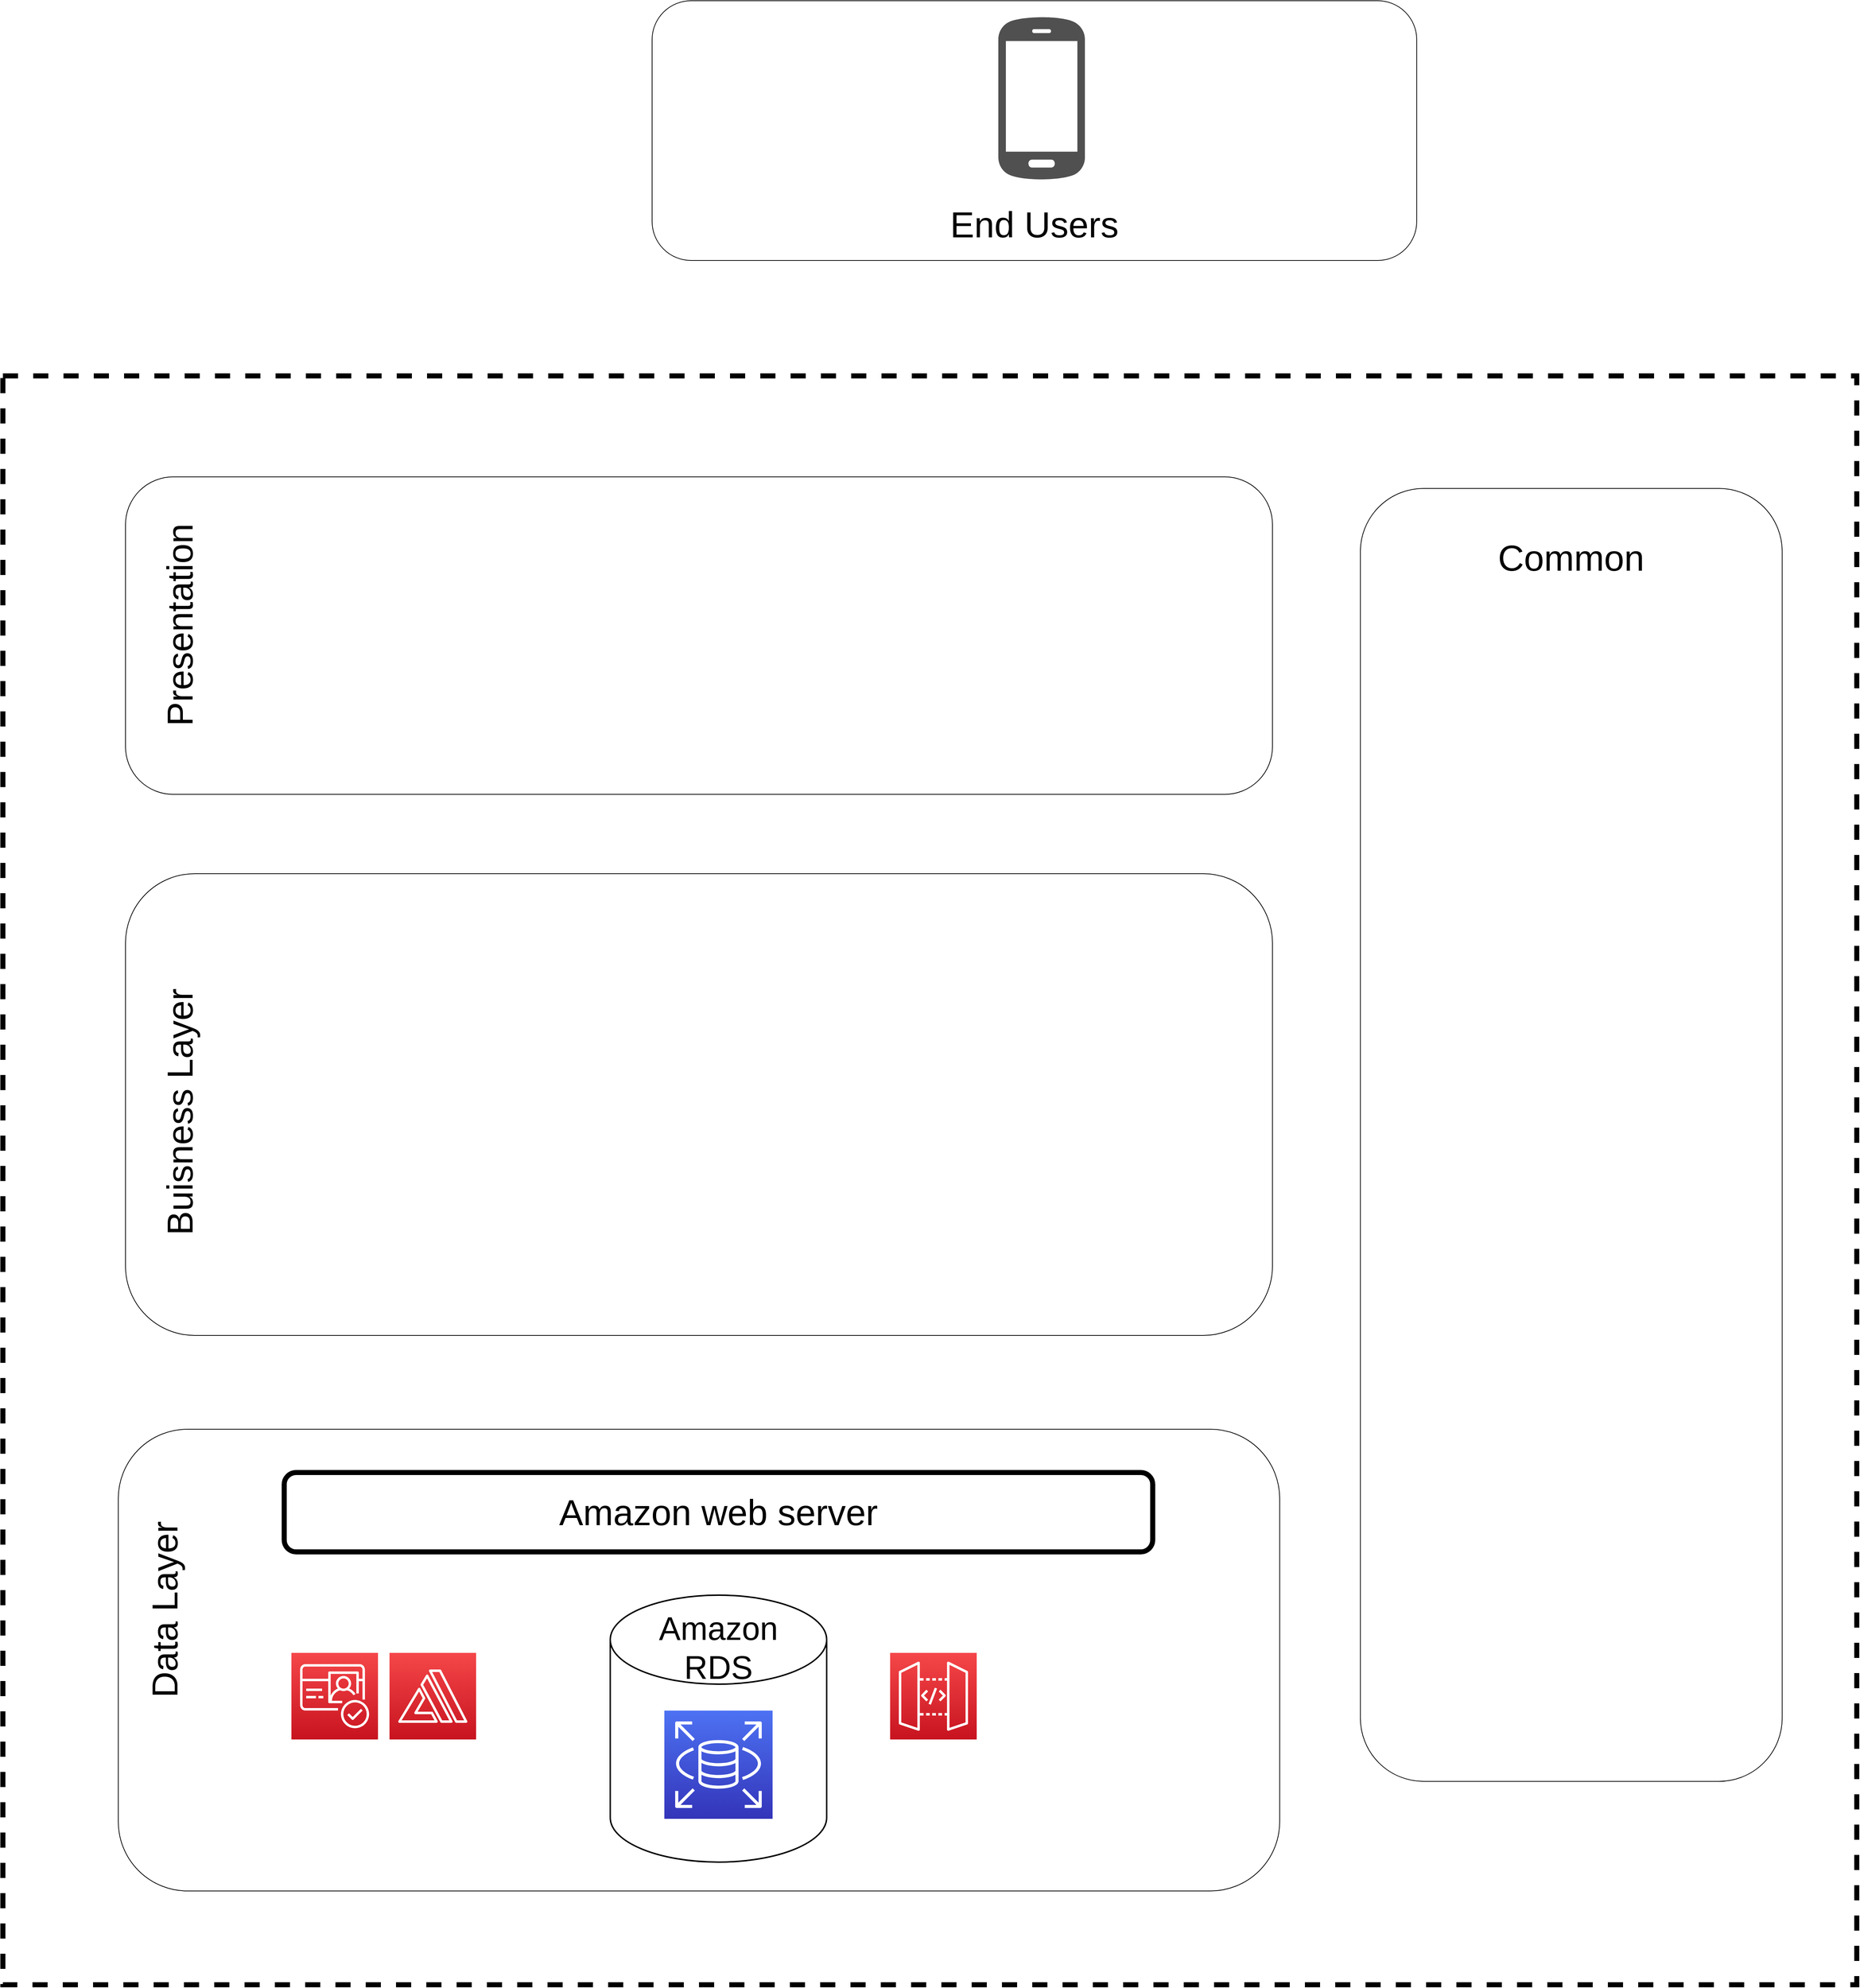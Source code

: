 <mxfile version="14.6.9" type="github"><diagram id="Ht1M8jgEwFfnCIfOTk4-" name="Page-1"><mxGraphModel dx="6359" dy="3562" grid="1" gridSize="10" guides="1" tooltips="1" connect="1" arrows="1" fold="1" page="1" pageScale="1" pageWidth="1169" pageHeight="827" math="0" shadow="0"><root><mxCell id="0"/><mxCell id="1" parent="0"/><mxCell id="7ZSl48AHXB3JZgz-vE2U-16" value="" style="rounded=0;whiteSpace=wrap;html=1;fillColor=none;dashed=1;glass=0;sketch=0;shadow=0;strokeWidth=7;" vertex="1" parent="1"><mxGeometry x="-1120" y="-140" width="2570" height="2230" as="geometry"/></mxCell><mxCell id="7ZSl48AHXB3JZgz-vE2U-1" value="" style="rounded=1;whiteSpace=wrap;html=1;" vertex="1" parent="1"><mxGeometry x="-950" width="1590" height="440" as="geometry"/></mxCell><mxCell id="7ZSl48AHXB3JZgz-vE2U-2" value="" style="rounded=1;whiteSpace=wrap;html=1;" vertex="1" parent="1"><mxGeometry x="-960" y="1320" width="1610" height="640" as="geometry"/></mxCell><mxCell id="7ZSl48AHXB3JZgz-vE2U-3" value="" style="rounded=1;whiteSpace=wrap;html=1;" vertex="1" parent="1"><mxGeometry x="-950" y="550" width="1590" height="640" as="geometry"/></mxCell><mxCell id="7ZSl48AHXB3JZgz-vE2U-4" value="&lt;font style=&quot;font-size: 50px&quot;&gt;Presentation&lt;/font&gt;" style="text;html=1;strokeColor=none;fillColor=none;align=center;verticalAlign=middle;whiteSpace=wrap;rounded=0;rotation=-90;" vertex="1" parent="1"><mxGeometry x="-960" y="180" width="170" height="50" as="geometry"/></mxCell><mxCell id="7ZSl48AHXB3JZgz-vE2U-7" value="&lt;font style=&quot;font-size: 50px&quot;&gt;Buisness&lt;/font&gt;&lt;font style=&quot;font-size: 50px&quot;&gt; Layer&lt;/font&gt;" style="text;html=1;strokeColor=none;fillColor=none;align=center;verticalAlign=middle;whiteSpace=wrap;rounded=0;rotation=-90;" vertex="1" parent="1"><mxGeometry x="-1060" y="855" width="370" height="50" as="geometry"/></mxCell><mxCell id="7ZSl48AHXB3JZgz-vE2U-8" value="&lt;font style=&quot;font-size: 50px&quot;&gt;Data Layer&lt;/font&gt;" style="text;html=1;strokeColor=none;fillColor=none;align=center;verticalAlign=middle;whiteSpace=wrap;rounded=0;rotation=-90;" vertex="1" parent="1"><mxGeometry x="-1020" y="1547.5" width="247.5" height="45" as="geometry"/></mxCell><mxCell id="7ZSl48AHXB3JZgz-vE2U-10" value="" style="rounded=1;whiteSpace=wrap;html=1;rotation=90;" vertex="1" parent="1"><mxGeometry x="158.17" y="619.65" width="1792.18" height="584.76" as="geometry"/></mxCell><mxCell id="7ZSl48AHXB3JZgz-vE2U-11" value="&lt;div style=&quot;font-size: 50px&quot;&gt;&lt;font style=&quot;font-size: 50px&quot;&gt;Common&lt;/font&gt;&lt;/div&gt;&lt;div&gt;&lt;br&gt;&lt;/div&gt;" style="text;html=1;strokeColor=none;fillColor=none;align=center;verticalAlign=middle;whiteSpace=wrap;rounded=0;" vertex="1" parent="1"><mxGeometry x="1034.26" y="110" width="40" height="20" as="geometry"/></mxCell><mxCell id="7ZSl48AHXB3JZgz-vE2U-12" value="" style="rounded=1;whiteSpace=wrap;html=1;" vertex="1" parent="1"><mxGeometry x="-220" y="-660" width="1060" height="360" as="geometry"/></mxCell><mxCell id="7ZSl48AHXB3JZgz-vE2U-14" value="" style="pointerEvents=1;shadow=0;dashed=0;html=1;strokeColor=none;fillColor=#505050;labelPosition=center;verticalLabelPosition=bottom;verticalAlign=top;outlineConnect=0;align=center;shape=mxgraph.office.devices.cell_phone_android_proportional;" vertex="1" parent="1"><mxGeometry x="260" y="-640" width="120" height="230" as="geometry"/></mxCell><mxCell id="7ZSl48AHXB3JZgz-vE2U-15" value="&lt;font style=&quot;font-size: 50px&quot;&gt;End Users&lt;/font&gt;" style="text;html=1;strokeColor=none;fillColor=none;align=center;verticalAlign=middle;whiteSpace=wrap;rounded=0;" vertex="1" parent="1"><mxGeometry x="139" y="-360" width="342" height="20" as="geometry"/></mxCell><mxCell id="7ZSl48AHXB3JZgz-vE2U-19" value="" style="points=[[0,0,0],[0.25,0,0],[0.5,0,0],[0.75,0,0],[1,0,0],[0,1,0],[0.25,1,0],[0.5,1,0],[0.75,1,0],[1,1,0],[0,0.25,0],[0,0.5,0],[0,0.75,0],[1,0.25,0],[1,0.5,0],[1,0.75,0]];outlineConnect=0;fontColor=#232F3E;gradientColor=#4D72F3;gradientDirection=north;fillColor=#3334B9;strokeColor=#ffffff;dashed=0;verticalLabelPosition=bottom;verticalAlign=top;align=center;html=1;fontSize=12;fontStyle=0;aspect=fixed;shape=mxgraph.aws4.resourceIcon;resIcon=mxgraph.aws4.rds;rounded=0;shadow=0;glass=0;sketch=0;" vertex="1" parent="1"><mxGeometry x="-203" y="1710" width="150" height="150" as="geometry"/></mxCell><mxCell id="7ZSl48AHXB3JZgz-vE2U-21" value="" style="strokeWidth=2;html=1;shape=mxgraph.flowchart.database;whiteSpace=wrap;rounded=0;shadow=0;glass=0;sketch=0;fillColor=none;" vertex="1" parent="1"><mxGeometry x="-278" y="1550" width="300" height="370" as="geometry"/></mxCell><mxCell id="7ZSl48AHXB3JZgz-vE2U-23" value="&lt;div style=&quot;font-size: 45px&quot;&gt;&lt;font style=&quot;font-size: 45px&quot;&gt;Amazon RDS&lt;/font&gt;&lt;/div&gt;&lt;div style=&quot;font-size: 45px&quot;&gt;&lt;font style=&quot;font-size: 45px&quot;&gt;&lt;br&gt;&lt;/font&gt;&lt;/div&gt;" style="text;html=1;strokeColor=none;fillColor=none;align=center;verticalAlign=middle;whiteSpace=wrap;rounded=0;shadow=0;glass=0;sketch=0;" vertex="1" parent="1"><mxGeometry x="-148" y="1640" width="40" height="20" as="geometry"/></mxCell><mxCell id="7ZSl48AHXB3JZgz-vE2U-24" value="&lt;div&gt;&lt;font style=&quot;font-size: 50px&quot;&gt;Amazon web server&lt;/font&gt;&lt;/div&gt;" style="rounded=1;whiteSpace=wrap;html=1;shadow=0;glass=0;sketch=0;strokeWidth=7;" vertex="1" parent="1"><mxGeometry x="-730" y="1380" width="1204" height="110" as="geometry"/></mxCell><mxCell id="7ZSl48AHXB3JZgz-vE2U-25" value="" style="points=[[0,0,0],[0.25,0,0],[0.5,0,0],[0.75,0,0],[1,0,0],[0,1,0],[0.25,1,0],[0.5,1,0],[0.75,1,0],[1,1,0],[0,0.25,0],[0,0.5,0],[0,0.75,0],[1,0.25,0],[1,0.5,0],[1,0.75,0]];outlineConnect=0;fontColor=#232F3E;gradientColor=#F54749;gradientDirection=north;fillColor=#C7131F;strokeColor=#ffffff;dashed=0;verticalLabelPosition=bottom;verticalAlign=top;align=center;html=1;fontSize=12;fontStyle=0;aspect=fixed;shape=mxgraph.aws4.resourceIcon;resIcon=mxgraph.aws4.cognito;rounded=0;shadow=0;glass=0;sketch=0;" vertex="1" parent="1"><mxGeometry x="-720" y="1630" width="120" height="120" as="geometry"/></mxCell><mxCell id="7ZSl48AHXB3JZgz-vE2U-26" value="" style="points=[[0,0,0],[0.25,0,0],[0.5,0,0],[0.75,0,0],[1,0,0],[0,1,0],[0.25,1,0],[0.5,1,0],[0.75,1,0],[1,1,0],[0,0.25,0],[0,0.5,0],[0,0.75,0],[1,0.25,0],[1,0.5,0],[1,0.75,0]];outlineConnect=0;fontColor=#232F3E;gradientColor=#F54749;gradientDirection=north;fillColor=#C7131F;strokeColor=#ffffff;dashed=0;verticalLabelPosition=bottom;verticalAlign=top;align=center;html=1;fontSize=12;fontStyle=0;aspect=fixed;shape=mxgraph.aws4.resourceIcon;resIcon=mxgraph.aws4.amplify;rounded=0;shadow=0;glass=0;sketch=0;" vertex="1" parent="1"><mxGeometry x="-584" y="1630" width="120" height="120" as="geometry"/></mxCell><mxCell id="7ZSl48AHXB3JZgz-vE2U-27" value="" style="points=[[0,0,0],[0.25,0,0],[0.5,0,0],[0.75,0,0],[1,0,0],[0,1,0],[0.25,1,0],[0.5,1,0],[0.75,1,0],[1,1,0],[0,0.25,0],[0,0.5,0],[0,0.75,0],[1,0.25,0],[1,0.5,0],[1,0.75,0]];outlineConnect=0;fontColor=#232F3E;gradientColor=#F54749;gradientDirection=north;fillColor=#C7131F;strokeColor=#ffffff;dashed=0;verticalLabelPosition=bottom;verticalAlign=top;align=center;html=1;fontSize=12;fontStyle=0;aspect=fixed;shape=mxgraph.aws4.resourceIcon;resIcon=mxgraph.aws4.api_gateway;rounded=0;shadow=0;glass=0;sketch=0;" vertex="1" parent="1"><mxGeometry x="110" y="1630" width="120" height="120" as="geometry"/></mxCell></root></mxGraphModel></diagram></mxfile>